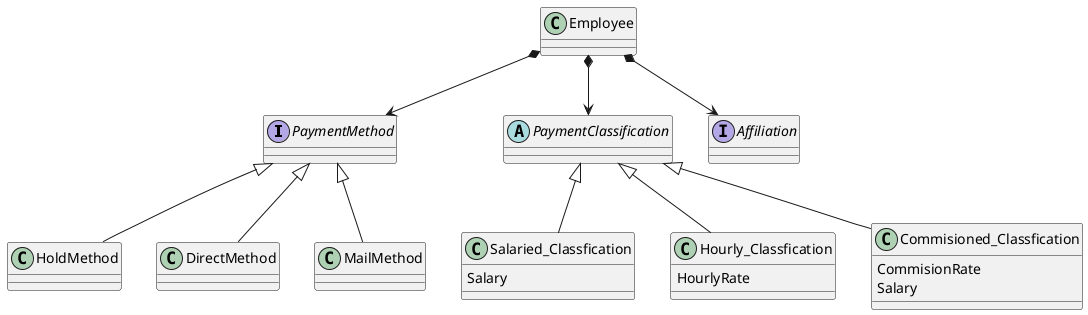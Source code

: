 @startuml


interface PaymentMethod
class Employee
abstract class PaymentClassification
interface Affiliation


Employee *--> PaymentMethod
Employee *--> PaymentClassification
Employee *--> Affiliation


class Salaried_Classfication {
    Salary
}
class Hourly_Classfication {
    HourlyRate
}
class Commisioned_Classfication {
    CommisionRate
    Salary
}



PaymentClassification <|-- Salaried_Classfication
PaymentClassification <|-- Hourly_Classfication
PaymentClassification <|-- Commisioned_Classfication


class HoldMethod
class DirectMethod
class MailMethod

PaymentMethod <|-- HoldMethod
PaymentMethod <|-- DirectMethod
PaymentMethod <|-- MailMethod



@enduml